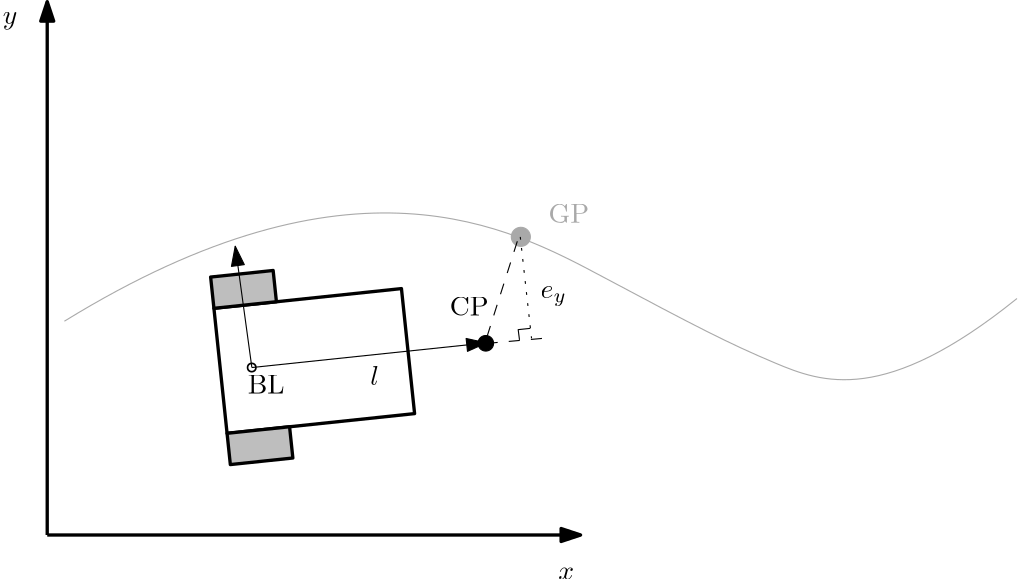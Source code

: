<?xml version="1.0"?>
<!DOCTYPE ipe SYSTEM "ipe.dtd">
<ipe version="70206" creator="Ipe 7.2.7">
<info created="D:20170608132523" modified="D:20200110125534"/>
<ipestyle name="basic">
<symbol name="arrow/arc(spx)">
<path stroke="sym-stroke" fill="sym-stroke" pen="sym-pen">
0 0 m
-1 0.333 l
-1 -0.333 l
h
</path>
</symbol>
<symbol name="arrow/farc(spx)">
<path stroke="sym-stroke" fill="white" pen="sym-pen">
0 0 m
-1 0.333 l
-1 -0.333 l
h
</path>
</symbol>
<symbol name="arrow/ptarc(spx)">
<path stroke="sym-stroke" fill="sym-stroke" pen="sym-pen">
0 0 m
-1 0.333 l
-0.8 0 l
-1 -0.333 l
h
</path>
</symbol>
<symbol name="arrow/fptarc(spx)">
<path stroke="sym-stroke" fill="white" pen="sym-pen">
0 0 m
-1 0.333 l
-0.8 0 l
-1 -0.333 l
h
</path>
</symbol>
<symbol name="mark/circle(sx)" transformations="translations">
<path fill="sym-stroke">
0.6 0 0 0.6 0 0 e
0.4 0 0 0.4 0 0 e
</path>
</symbol>
<symbol name="mark/disk(sx)" transformations="translations">
<path fill="sym-stroke">
0.6 0 0 0.6 0 0 e
</path>
</symbol>
<symbol name="mark/fdisk(sfx)" transformations="translations">
<group>
<path fill="sym-fill">
0.5 0 0 0.5 0 0 e
</path>
<path fill="sym-stroke" fillrule="eofill">
0.6 0 0 0.6 0 0 e
0.4 0 0 0.4 0 0 e
</path>
</group>
</symbol>
<symbol name="mark/box(sx)" transformations="translations">
<path fill="sym-stroke" fillrule="eofill">
-0.6 -0.6 m
0.6 -0.6 l
0.6 0.6 l
-0.6 0.6 l
h
-0.4 -0.4 m
0.4 -0.4 l
0.4 0.4 l
-0.4 0.4 l
h
</path>
</symbol>
<symbol name="mark/square(sx)" transformations="translations">
<path fill="sym-stroke">
-0.6 -0.6 m
0.6 -0.6 l
0.6 0.6 l
-0.6 0.6 l
h
</path>
</symbol>
<symbol name="mark/fsquare(sfx)" transformations="translations">
<group>
<path fill="sym-fill">
-0.5 -0.5 m
0.5 -0.5 l
0.5 0.5 l
-0.5 0.5 l
h
</path>
<path fill="sym-stroke" fillrule="eofill">
-0.6 -0.6 m
0.6 -0.6 l
0.6 0.6 l
-0.6 0.6 l
h
-0.4 -0.4 m
0.4 -0.4 l
0.4 0.4 l
-0.4 0.4 l
h
</path>
</group>
</symbol>
<symbol name="mark/cross(sx)" transformations="translations">
<group>
<path fill="sym-stroke">
-0.43 -0.57 m
0.57 0.43 l
0.43 0.57 l
-0.57 -0.43 l
h
</path>
<path fill="sym-stroke">
-0.43 0.57 m
0.57 -0.43 l
0.43 -0.57 l
-0.57 0.43 l
h
</path>
</group>
</symbol>
<symbol name="arrow/fnormal(spx)">
<path stroke="sym-stroke" fill="white" pen="sym-pen">
0 0 m
-1 0.333 l
-1 -0.333 l
h
</path>
</symbol>
<symbol name="arrow/pointed(spx)">
<path stroke="sym-stroke" fill="sym-stroke" pen="sym-pen">
0 0 m
-1 0.333 l
-0.8 0 l
-1 -0.333 l
h
</path>
</symbol>
<symbol name="arrow/fpointed(spx)">
<path stroke="sym-stroke" fill="white" pen="sym-pen">
0 0 m
-1 0.333 l
-0.8 0 l
-1 -0.333 l
h
</path>
</symbol>
<symbol name="arrow/linear(spx)">
<path stroke="sym-stroke" pen="sym-pen">
-1 0.333 m
0 0 l
-1 -0.333 l
</path>
</symbol>
<symbol name="arrow/fdouble(spx)">
<path stroke="sym-stroke" fill="white" pen="sym-pen">
0 0 m
-1 0.333 l
-1 -0.333 l
h
-1 0 m
-2 0.333 l
-2 -0.333 l
h
</path>
</symbol>
<symbol name="arrow/double(spx)">
<path stroke="sym-stroke" fill="sym-stroke" pen="sym-pen">
0 0 m
-1 0.333 l
-1 -0.333 l
h
-1 0 m
-2 0.333 l
-2 -0.333 l
h
</path>
</symbol>
<pen name="heavier" value="0.8"/>
<pen name="fat" value="1.2"/>
<pen name="ultrafat" value="2"/>
<symbolsize name="large" value="5"/>
<symbolsize name="small" value="2"/>
<symbolsize name="tiny" value="1.1"/>
<arrowsize name="large" value="10"/>
<arrowsize name="small" value="5"/>
<arrowsize name="tiny" value="3"/>
<color name="red" value="1 0 0"/>
<color name="green" value="0 1 0"/>
<color name="blue" value="0 0 1"/>
<color name="yellow" value="1 1 0"/>
<color name="orange" value="1 0.647 0"/>
<color name="gold" value="1 0.843 0"/>
<color name="purple" value="0.627 0.125 0.941"/>
<color name="gray" value="0.745"/>
<color name="brown" value="0.647 0.165 0.165"/>
<color name="navy" value="0 0 0.502"/>
<color name="pink" value="1 0.753 0.796"/>
<color name="seagreen" value="0.18 0.545 0.341"/>
<color name="turquoise" value="0.251 0.878 0.816"/>
<color name="violet" value="0.933 0.51 0.933"/>
<color name="darkblue" value="0 0 0.545"/>
<color name="darkcyan" value="0 0.545 0.545"/>
<color name="darkgray" value="0.663"/>
<color name="darkgreen" value="0 0.392 0"/>
<color name="darkmagenta" value="0.545 0 0.545"/>
<color name="darkorange" value="1 0.549 0"/>
<color name="darkred" value="0.545 0 0"/>
<color name="lightblue" value="0.678 0.847 0.902"/>
<color name="lightcyan" value="0.878 1 1"/>
<color name="lightgray" value="0.827"/>
<color name="lightgreen" value="0.565 0.933 0.565"/>
<color name="lightyellow" value="1 1 0.878"/>
<dashstyle name="dashed" value="[4] 0"/>
<dashstyle name="dotted" value="[1 3] 0"/>
<dashstyle name="dash dotted" value="[4 2 1 2] 0"/>
<dashstyle name="dash dot dotted" value="[4 2 1 2 1 2] 0"/>
<textsize name="large" value="\large"/>
<textsize name="Large" value="\Large"/>
<textsize name="LARGE" value="\LARGE"/>
<textsize name="huge" value="\huge"/>
<textsize name="Huge" value="\Huge"/>
<textsize name="small" value="\small"/>
<textsize name="footnote" value="\footnotesize"/>
<textsize name="tiny" value="\tiny"/>
<textstyle name="center" begin="\begin{center}" end="\end{center}"/>
<textstyle name="itemize" begin="\begin{itemize}" end="\end{itemize}"/>
<textstyle name="item" begin="\begin{itemize}\item{}" end="\end{itemize}"/>
<gridsize name="4 pts" value="4"/>
<gridsize name="8 pts (~3 mm)" value="8"/>
<gridsize name="16 pts (~6 mm)" value="16"/>
<gridsize name="32 pts (~12 mm)" value="32"/>
<gridsize name="10 pts (~3.5 mm)" value="10"/>
<gridsize name="20 pts (~7 mm)" value="20"/>
<gridsize name="14 pts (~5 mm)" value="14"/>
<gridsize name="28 pts (~10 mm)" value="28"/>
<gridsize name="56 pts (~20 mm)" value="56"/>
<anglesize name="90 deg" value="90"/>
<anglesize name="60 deg" value="60"/>
<anglesize name="45 deg" value="45"/>
<anglesize name="30 deg" value="30"/>
<anglesize name="22.5 deg" value="22.5"/>
<opacity name="10%" value="0.1"/>
<opacity name="30%" value="0.3"/>
<opacity name="50%" value="0.5"/>
<opacity name="75%" value="0.75"/>
<tiling name="falling" angle="-60" step="4" width="1"/>
<tiling name="rising" angle="30" step="4" width="1"/>
</ipestyle>
<page>
<layer name="alpha"/>
<view layers="alpha" active="alpha"/>
<path layer="alpha" matrix="1.37588 -1.12108 1.12108 1.37588 -612.767 72.7567" stroke="black" fill="black">
1.5788 0 0 1.5788 217.31 507.975 e
</path>
<path stroke="darkgray">
104 536 m
208 600
320 540
354.398 522.111
399.131 505.566
446.928 544.171 c
</path>
<text matrix="1 0 0 1 -32.2524 22.5759" transformations="translations" pos="307.696 521.76" stroke="black" type="label" width="9.428" height="4.29" depth="2.85" valign="baseline" style="math">e_y</text>
<path matrix="1 0 0 1 -53.3928 22.113" stroke="darkgray" fill="darkgray">
3.43377 0 0 3.43377 321.717 544.259 e
</path>
<text matrix="1 0 0 1 -4.36843 0.0887437" transformations="translations" pos="247.117 537.921" stroke="black" type="label" width="13.975" height="6.808" depth="0" valign="baseline">CP</text>
<text matrix="1 0 0 1 -5.15376 19.8298" transformations="translations" pos="283.476 551.657" stroke="darkgray" type="label" width="14.598" height="6.808" depth="0" valign="baseline">GP</text>
<path matrix="1 0 0 1 -30.1805 203.032" stroke="black">
320 256 m
320 256 l
320 256 l
</path>
<path matrix="1 0 0 1 -30.1805 203.032" stroke="black" pen="fat" arrow="normal/normal">
128 256 m
128 448 l
</path>
<path matrix="1 0 0 1 -30.1805 203.032" stroke="black" pen="fat" arrow="normal/normal">
128 256 m
320 256 l
</path>
<text matrix="1 0 0 1 -30.1805 203.032" transformations="translations" pos="312 240" stroke="black" type="label" width="5.694" height="4.289" depth="0" valign="baseline" style="math">x</text>
<text matrix="1 0 0 1 -30.1805 203.032" transformations="translations" pos="112 440" stroke="black" type="label" width="5.242" height="4.297" depth="1.93" valign="baseline" style="math">y</text>
<path stroke="black" dash="dashed">
256 528 m
278.584 530.034 l
</path>
<path stroke="black" dash="dashed">
256.154 530.461 m
267.689 566.776 l
</path>
<path stroke="black" dash="dotted">
268.117 566.348 m
272.175 529.82 l
</path>
<path stroke="black">
271.75 533.428 m
267.365 532.958 l
267.835 529.278 l
</path>
<path matrix="0.777146 -0.62932 0.62932 0.777146 -307.039 525.912" stroke="black" pen="fat">
384 272 m
352 304 l
400 352 l
432 320 l
h
</path>
<path matrix="0.777146 -0.62932 0.62932 0.777146 -167.896 392.648" stroke="black" fill="gray" pen="fat">
160 320 m
176 336 l
168 344 l
152 328 l
h
</path>
<path matrix="0.777146 -0.62932 0.62932 0.777146 -167.896 392.648" stroke="black" fill="gray" pen="fat">
192 288 m
208 304 l
216 296 l
200 280 l
h
</path>
<use matrix="0.777146 -0.62932 0.62932 0.777146 -167.896 392.648" name="mark/circle(sx)" pos="184 312" size="normal" stroke="black"/>
<path matrix="0.777146 -0.62932 0.62932 0.777146 -434.271 139.975" stroke="black" arrow="normal/normal">
232 676 m
292 736 l
</path>
<path stroke="black" arrow="normal/normal">
171.483 519.383 m
165.505 562.989 l
</path>
<text matrix="1 0 0 1 -0.639069 1.75812" transformations="translations" pos="214.779 511.295" stroke="black" type="label" width="3.169" height="6.918" depth="0" valign="baseline" style="math">l</text>
<text matrix="1 0 0 1 -77.1085 -27.9815" transformations="translations" pos="247.117 537.921" stroke="black" type="label" width="13.284" height="6.808" depth="0" valign="baseline">BL</text>
</page>
</ipe>
